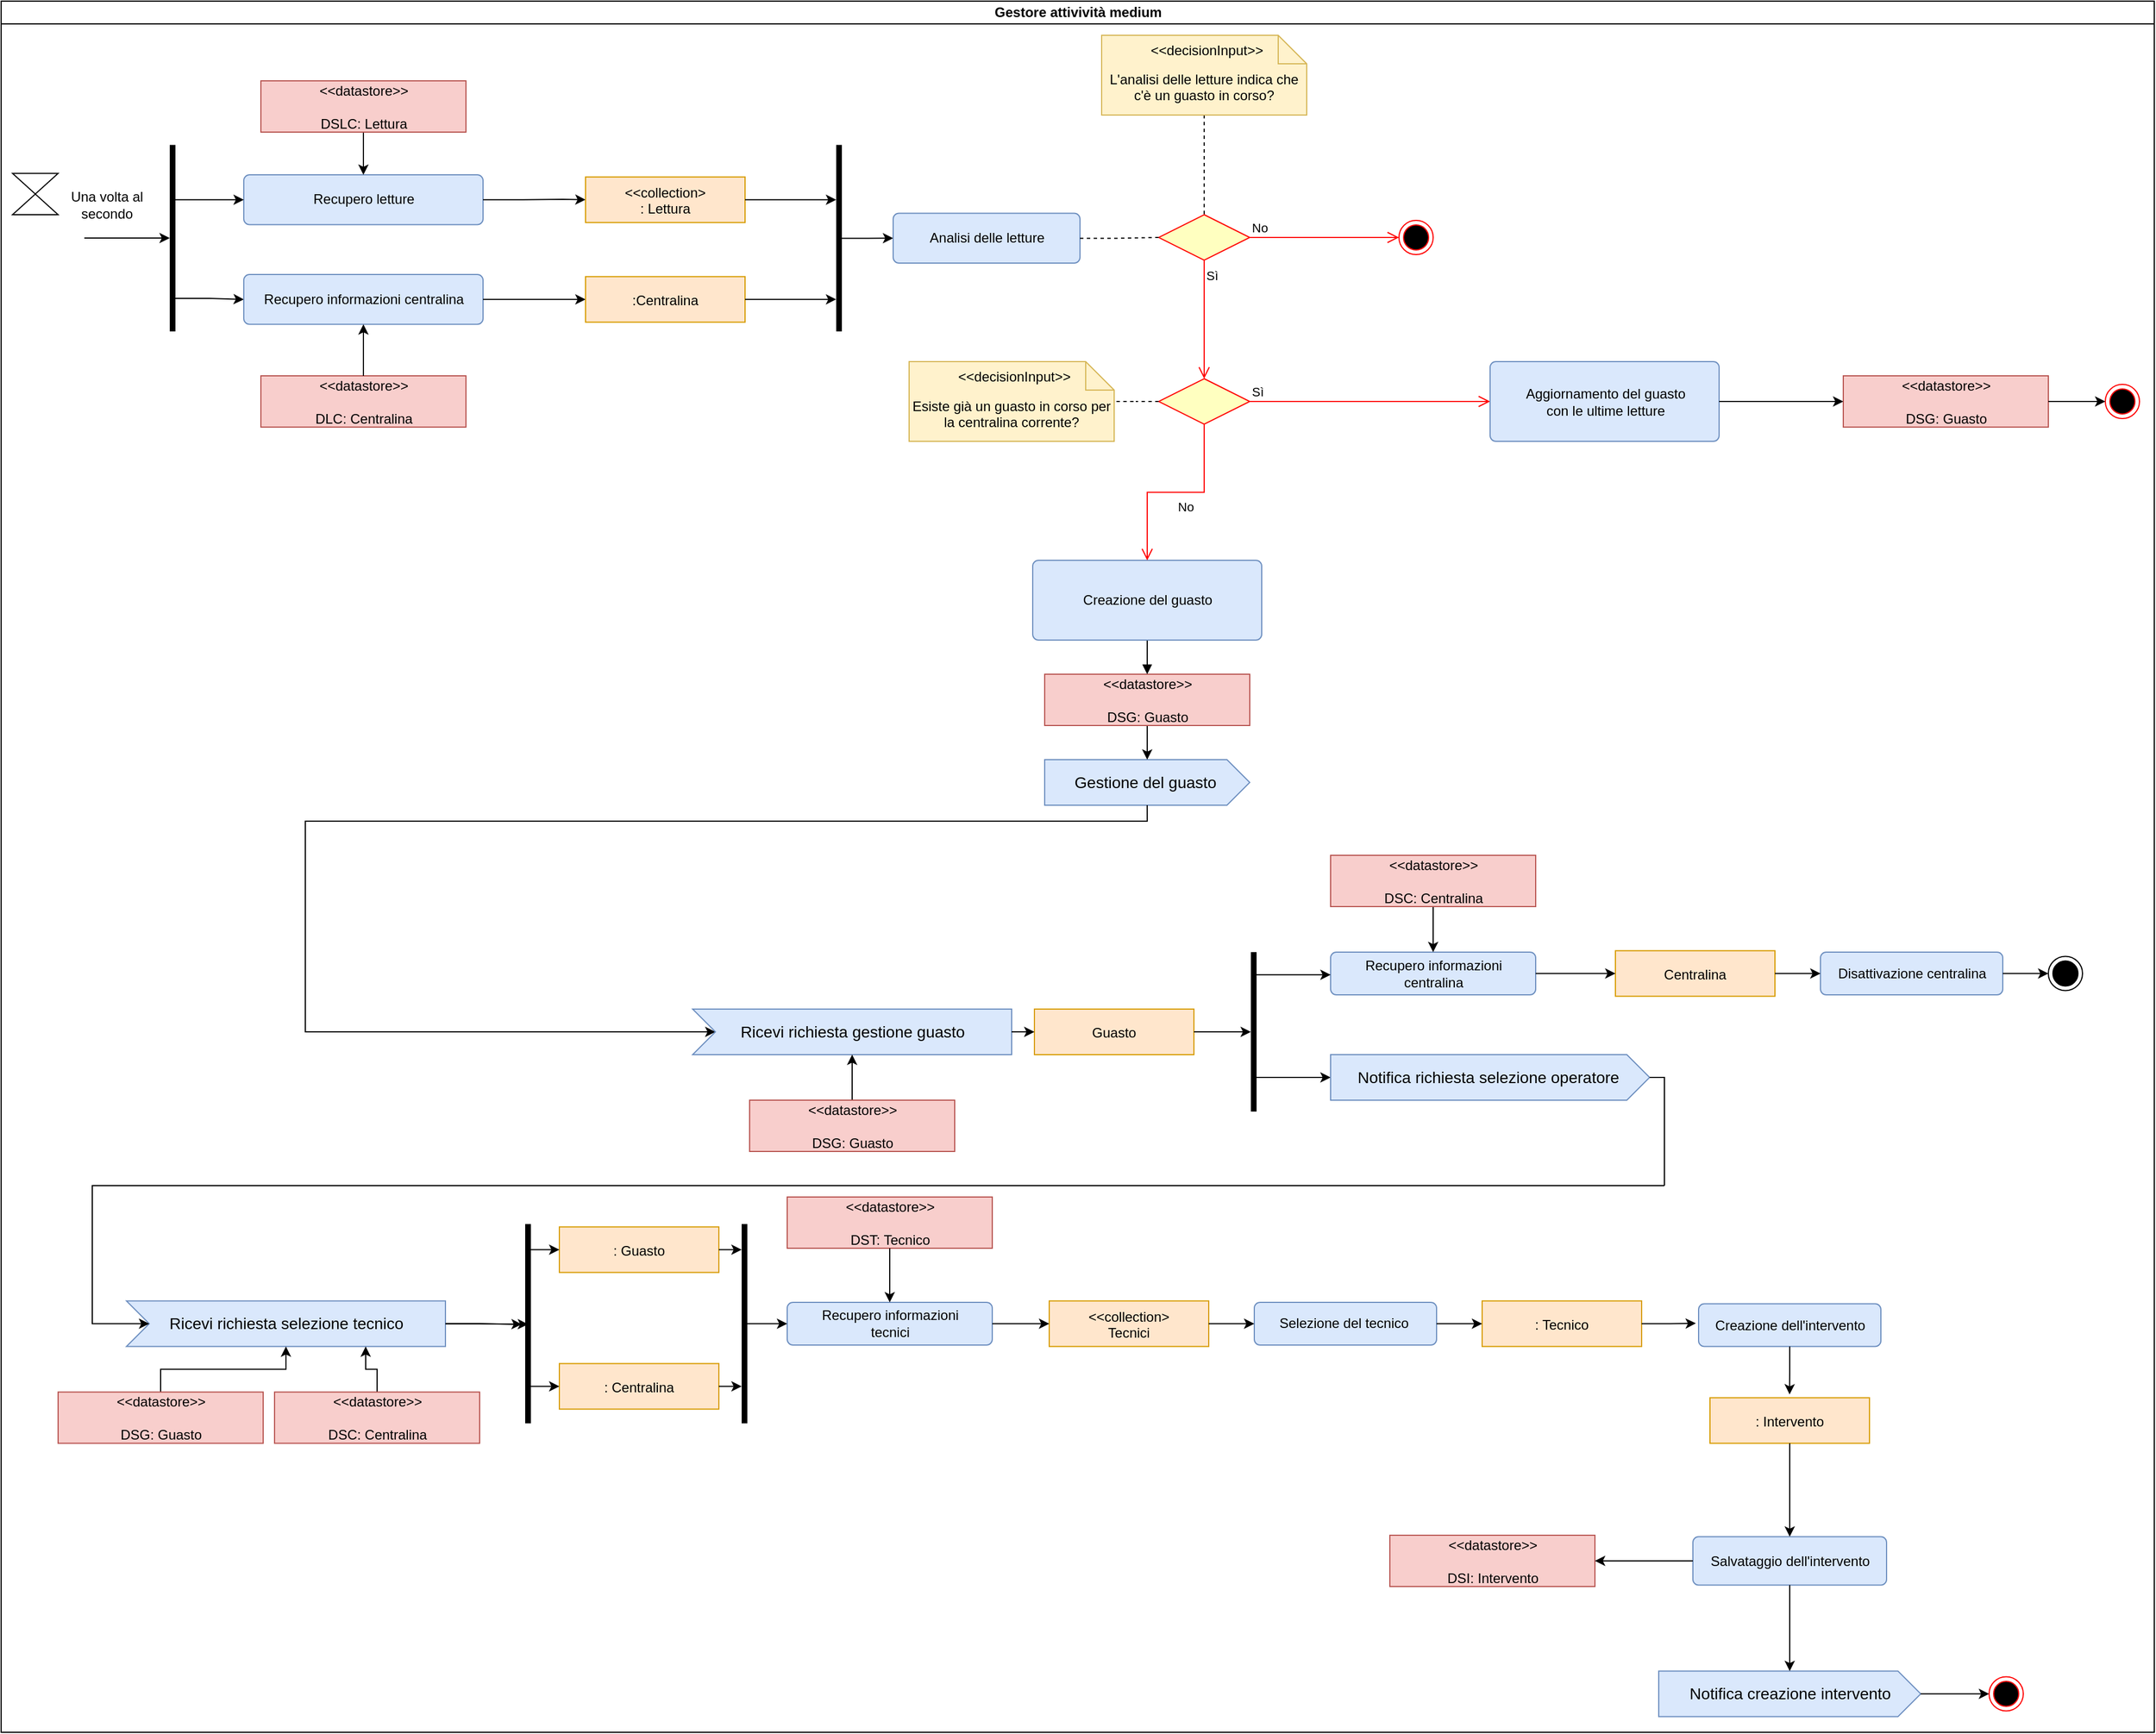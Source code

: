 <mxfile version="20.3.0" type="device"><diagram id="QkvsXDRydOinyfFQjujV" name="Pagina-1"><mxGraphModel dx="4063" dy="4125" grid="1" gridSize="10" guides="1" tooltips="1" connect="1" arrows="1" fold="1" page="1" pageScale="1" pageWidth="1169" pageHeight="827" math="0" shadow="0"><root><mxCell id="0"/><mxCell id="1" parent="0"/><mxCell id="ZqALtR5c28uRZeAOsASF-1" value="Gestore attivività medium" style="swimlane;html=1;startSize=20;horizontal=1;containerType=tree;glass=0;" vertex="1" parent="1"><mxGeometry x="30" y="-1380" width="1890" height="1520" as="geometry"/></mxCell><mxCell id="ZqALtR5c28uRZeAOsASF-125" value="" style="shape=collate;whiteSpace=wrap;html=1;" vertex="1" parent="ZqALtR5c28uRZeAOsASF-1"><mxGeometry x="10" y="151.25" width="40" height="36.25" as="geometry"/></mxCell><mxCell id="ZqALtR5c28uRZeAOsASF-127" value="Recupero letture" style="html=1;align=center;verticalAlign=middle;rounded=1;absoluteArcSize=1;arcSize=10;dashed=0;fillColor=#dae8fc;strokeColor=#6c8ebf;" vertex="1" parent="ZqALtR5c28uRZeAOsASF-1"><mxGeometry x="213" y="152.5" width="210" height="43.75" as="geometry"/></mxCell><mxCell id="ZqALtR5c28uRZeAOsASF-128" style="edgeStyle=orthogonalEdgeStyle;rounded=0;orthogonalLoop=1;jettySize=auto;html=1;entryX=0.5;entryY=0;entryDx=0;entryDy=0;" edge="1" parent="ZqALtR5c28uRZeAOsASF-1" source="ZqALtR5c28uRZeAOsASF-129" target="ZqALtR5c28uRZeAOsASF-127"><mxGeometry relative="1" as="geometry"><mxPoint x="298" y="1290.25" as="targetPoint"/><Array as="points"/></mxGeometry></mxCell><mxCell id="ZqALtR5c28uRZeAOsASF-129" value="&amp;lt;&amp;lt;datastore&amp;gt;&amp;gt;&lt;br&gt;&lt;br&gt;DSLC: Lettura" style="text;html=1;align=center;verticalAlign=middle;dashed=0;fillColor=#f8cecc;strokeColor=#b85450;" vertex="1" parent="ZqALtR5c28uRZeAOsASF-1"><mxGeometry x="228" y="70" width="180" height="45" as="geometry"/></mxCell><mxCell id="ZqALtR5c28uRZeAOsASF-130" value="&amp;lt;&amp;lt;datastore&amp;gt;&amp;gt;&lt;br&gt;&lt;br&gt;DLC: Centralina" style="text;html=1;align=center;verticalAlign=middle;dashed=0;fillColor=#f8cecc;strokeColor=#b85450;" vertex="1" parent="ZqALtR5c28uRZeAOsASF-1"><mxGeometry x="228" y="329" width="180" height="45" as="geometry"/></mxCell><mxCell id="ZqALtR5c28uRZeAOsASF-131" style="edgeStyle=orthogonalEdgeStyle;rounded=0;orthogonalLoop=1;jettySize=auto;html=1;" edge="1" parent="ZqALtR5c28uRZeAOsASF-1" target="ZqALtR5c28uRZeAOsASF-132"><mxGeometry relative="1" as="geometry"><mxPoint x="73" y="208" as="sourcePoint"/><Array as="points"><mxPoint x="73" y="208"/></Array></mxGeometry></mxCell><mxCell id="ZqALtR5c28uRZeAOsASF-132" value="" style="html=1;points=[];perimeter=orthogonalPerimeter;fillColor=#000000;strokeColor=none;" vertex="1" parent="ZqALtR5c28uRZeAOsASF-1"><mxGeometry x="148" y="126.25" width="5" height="163.75" as="geometry"/></mxCell><mxCell id="ZqALtR5c28uRZeAOsASF-133" style="edgeStyle=orthogonalEdgeStyle;rounded=0;orthogonalLoop=1;jettySize=auto;html=1;exitX=1;exitY=0.294;exitDx=0;exitDy=0;exitPerimeter=0;" edge="1" parent="ZqALtR5c28uRZeAOsASF-1" source="ZqALtR5c28uRZeAOsASF-132" target="ZqALtR5c28uRZeAOsASF-127"><mxGeometry relative="1" as="geometry"/></mxCell><mxCell id="ZqALtR5c28uRZeAOsASF-134" style="edgeStyle=orthogonalEdgeStyle;rounded=0;orthogonalLoop=1;jettySize=auto;html=1;exitX=1;exitY=0.823;exitDx=0;exitDy=0;exitPerimeter=0;" edge="1" parent="ZqALtR5c28uRZeAOsASF-1" source="ZqALtR5c28uRZeAOsASF-132" target="ZqALtR5c28uRZeAOsASF-135"><mxGeometry relative="1" as="geometry"/></mxCell><mxCell id="ZqALtR5c28uRZeAOsASF-135" value="Recupero informazioni centralina" style="html=1;align=center;verticalAlign=middle;rounded=1;absoluteArcSize=1;arcSize=10;dashed=0;fillColor=#dae8fc;strokeColor=#6c8ebf;" vertex="1" parent="ZqALtR5c28uRZeAOsASF-1"><mxGeometry x="213" y="240" width="210" height="43.75" as="geometry"/></mxCell><mxCell id="ZqALtR5c28uRZeAOsASF-136" style="edgeStyle=orthogonalEdgeStyle;rounded=0;orthogonalLoop=1;jettySize=auto;html=1;entryX=0.5;entryY=1;entryDx=0;entryDy=0;" edge="1" parent="ZqALtR5c28uRZeAOsASF-1" source="ZqALtR5c28uRZeAOsASF-130" target="ZqALtR5c28uRZeAOsASF-135"><mxGeometry relative="1" as="geometry"/></mxCell><mxCell id="ZqALtR5c28uRZeAOsASF-137" style="edgeStyle=orthogonalEdgeStyle;rounded=0;orthogonalLoop=1;jettySize=auto;html=1;entryX=0;entryY=0.5;entryDx=0;entryDy=0;exitX=1;exitY=0.5;exitDx=0;exitDy=0;" edge="1" parent="ZqALtR5c28uRZeAOsASF-1" source="ZqALtR5c28uRZeAOsASF-127" target="ZqALtR5c28uRZeAOsASF-138"><mxGeometry relative="1" as="geometry"><mxPoint x="413" y="1321.5" as="sourcePoint"/><Array as="points"><mxPoint x="458" y="174"/><mxPoint x="493" y="174"/><mxPoint x="493" y="172"/></Array></mxGeometry></mxCell><mxCell id="ZqALtR5c28uRZeAOsASF-138" value="&lt;&lt;collection&gt;&#10;: Lettura" style="text;align=center;verticalAlign=middle;dashed=0;fillColor=#ffe6cc;strokeColor=#d79b00;" vertex="1" parent="ZqALtR5c28uRZeAOsASF-1"><mxGeometry x="513" y="154.38" width="140" height="40" as="geometry"/></mxCell><mxCell id="ZqALtR5c28uRZeAOsASF-139" style="edgeStyle=orthogonalEdgeStyle;rounded=0;orthogonalLoop=1;jettySize=auto;html=1;entryX=0;entryY=0.5;entryDx=0;entryDy=0;exitX=1;exitY=0.5;exitDx=0;exitDy=0;" edge="1" parent="ZqALtR5c28uRZeAOsASF-1" source="ZqALtR5c28uRZeAOsASF-135" target="ZqALtR5c28uRZeAOsASF-140"><mxGeometry relative="1" as="geometry"><mxPoint x="423" y="1411" as="sourcePoint"/><Array as="points"><mxPoint x="458" y="262"/><mxPoint x="493" y="261"/></Array></mxGeometry></mxCell><mxCell id="ZqALtR5c28uRZeAOsASF-140" value=":Centralina" style="text;align=center;verticalAlign=middle;dashed=0;fillColor=#ffe6cc;strokeColor=#d79b00;" vertex="1" parent="ZqALtR5c28uRZeAOsASF-1"><mxGeometry x="513" y="241.87" width="140" height="40" as="geometry"/></mxCell><mxCell id="ZqALtR5c28uRZeAOsASF-141" style="edgeStyle=orthogonalEdgeStyle;rounded=0;orthogonalLoop=1;jettySize=auto;html=1;" edge="1" parent="ZqALtR5c28uRZeAOsASF-1" source="ZqALtR5c28uRZeAOsASF-142"><mxGeometry relative="1" as="geometry"><mxPoint x="783" y="208.125" as="targetPoint"/></mxGeometry></mxCell><mxCell id="ZqALtR5c28uRZeAOsASF-142" value="" style="html=1;points=[];perimeter=orthogonalPerimeter;fillColor=#000000;strokeColor=none;" vertex="1" parent="ZqALtR5c28uRZeAOsASF-1"><mxGeometry x="733" y="126.25" width="5" height="163.75" as="geometry"/></mxCell><mxCell id="ZqALtR5c28uRZeAOsASF-143" style="edgeStyle=orthogonalEdgeStyle;rounded=0;orthogonalLoop=1;jettySize=auto;html=1;entryX=0;entryY=0.294;entryDx=0;entryDy=0;entryPerimeter=0;" edge="1" parent="ZqALtR5c28uRZeAOsASF-1" source="ZqALtR5c28uRZeAOsASF-138" target="ZqALtR5c28uRZeAOsASF-142"><mxGeometry relative="1" as="geometry"/></mxCell><mxCell id="ZqALtR5c28uRZeAOsASF-144" style="edgeStyle=orthogonalEdgeStyle;rounded=0;orthogonalLoop=1;jettySize=auto;html=1;entryX=0;entryY=0.828;entryDx=0;entryDy=0;entryPerimeter=0;" edge="1" parent="ZqALtR5c28uRZeAOsASF-1" source="ZqALtR5c28uRZeAOsASF-140" target="ZqALtR5c28uRZeAOsASF-142"><mxGeometry relative="1" as="geometry"/></mxCell><mxCell id="ZqALtR5c28uRZeAOsASF-145" value="Analisi delle letture" style="html=1;align=center;verticalAlign=middle;rounded=1;absoluteArcSize=1;arcSize=10;dashed=0;fillColor=#dae8fc;strokeColor=#6c8ebf;" vertex="1" parent="ZqALtR5c28uRZeAOsASF-1"><mxGeometry x="783" y="186.25" width="164" height="43.75" as="geometry"/></mxCell><mxCell id="ZqALtR5c28uRZeAOsASF-146" value="" style="rhombus;whiteSpace=wrap;html=1;fillColor=#ffffc0;strokeColor=#ff0000;" vertex="1" parent="ZqALtR5c28uRZeAOsASF-1"><mxGeometry x="1016" y="187.5" width="80" height="40" as="geometry"/></mxCell><mxCell id="ZqALtR5c28uRZeAOsASF-147" style="edgeStyle=orthogonalEdgeStyle;rounded=0;orthogonalLoop=1;jettySize=auto;html=1;entryX=0;entryY=0.5;entryDx=0;entryDy=0;dashed=1;endArrow=none;endFill=0;" edge="1" parent="ZqALtR5c28uRZeAOsASF-1" source="ZqALtR5c28uRZeAOsASF-145" target="ZqALtR5c28uRZeAOsASF-146"><mxGeometry relative="1" as="geometry"/></mxCell><mxCell id="ZqALtR5c28uRZeAOsASF-148" value="No" style="edgeStyle=orthogonalEdgeStyle;html=1;align=left;verticalAlign=bottom;endArrow=open;endSize=8;strokeColor=#ff0000;rounded=0;" edge="1" parent="ZqALtR5c28uRZeAOsASF-1" source="ZqALtR5c28uRZeAOsASF-146" target="ZqALtR5c28uRZeAOsASF-153"><mxGeometry x="-1" relative="1" as="geometry"><mxPoint x="1197" y="1355.25" as="targetPoint"/><Array as="points"><mxPoint x="1187" y="207"/><mxPoint x="1187" y="207"/></Array></mxGeometry></mxCell><mxCell id="ZqALtR5c28uRZeAOsASF-149" value="Sì" style="edgeStyle=orthogonalEdgeStyle;html=1;align=left;verticalAlign=top;endArrow=open;endSize=8;strokeColor=#ff0000;rounded=0;entryX=0.5;entryY=0;entryDx=0;entryDy=0;" edge="1" parent="ZqALtR5c28uRZeAOsASF-1" source="ZqALtR5c28uRZeAOsASF-146" target="ZqALtR5c28uRZeAOsASF-154"><mxGeometry x="-1" relative="1" as="geometry"><mxPoint x="1036" y="1470" as="targetPoint"/></mxGeometry></mxCell><mxCell id="ZqALtR5c28uRZeAOsASF-150" style="edgeStyle=orthogonalEdgeStyle;rounded=0;orthogonalLoop=1;jettySize=auto;html=1;exitX=0.5;exitY=1;exitDx=0;exitDy=0;exitPerimeter=0;entryX=0.5;entryY=0;entryDx=0;entryDy=0;endArrow=none;endFill=0;dashed=1;" edge="1" parent="ZqALtR5c28uRZeAOsASF-1" source="ZqALtR5c28uRZeAOsASF-151" target="ZqALtR5c28uRZeAOsASF-146"><mxGeometry relative="1" as="geometry"/></mxCell><mxCell id="ZqALtR5c28uRZeAOsASF-151" value="L'analisi delle letture indica che c'è un guasto in corso?" style="shape=note2;boundedLbl=1;whiteSpace=wrap;html=1;size=25;verticalAlign=top;align=center;fillColor=#fff2cc;strokeColor=#d6b656;" vertex="1" parent="ZqALtR5c28uRZeAOsASF-1"><mxGeometry x="966" y="30" width="180" height="70" as="geometry"/></mxCell><mxCell id="ZqALtR5c28uRZeAOsASF-152" value="&lt;&lt;decisionInput&gt;&gt;" style="resizeWidth=1;part=1;strokeColor=none;fillColor=none;align=center;spacingLeft=5;" vertex="1" parent="ZqALtR5c28uRZeAOsASF-151"><mxGeometry width="180" height="25" relative="1" as="geometry"/></mxCell><mxCell id="ZqALtR5c28uRZeAOsASF-153" value="" style="ellipse;html=1;shape=endState;fillColor=#000000;strokeColor=#ff0000;" vertex="1" parent="ZqALtR5c28uRZeAOsASF-1"><mxGeometry x="1227" y="192.5" width="30" height="30" as="geometry"/></mxCell><mxCell id="ZqALtR5c28uRZeAOsASF-154" value="" style="rhombus;whiteSpace=wrap;html=1;fillColor=#ffffc0;strokeColor=#ff0000;" vertex="1" parent="ZqALtR5c28uRZeAOsASF-1"><mxGeometry x="1016" y="331.5" width="80" height="40" as="geometry"/></mxCell><mxCell id="ZqALtR5c28uRZeAOsASF-155" value="Sì" style="edgeStyle=orthogonalEdgeStyle;html=1;align=left;verticalAlign=bottom;endArrow=open;endSize=8;strokeColor=#ff0000;rounded=0;" edge="1" parent="ZqALtR5c28uRZeAOsASF-1" source="ZqALtR5c28uRZeAOsASF-154" target="ZqALtR5c28uRZeAOsASF-161"><mxGeometry x="-1" relative="1" as="geometry"><mxPoint x="1176" y="1640" as="targetPoint"/><Array as="points"/></mxGeometry></mxCell><mxCell id="ZqALtR5c28uRZeAOsASF-156" style="edgeStyle=orthogonalEdgeStyle;rounded=0;orthogonalLoop=1;jettySize=auto;html=1;startArrow=none;startFill=0;endArrow=none;endFill=0;dashed=1;exitX=0;exitY=0.5;exitDx=0;exitDy=0;" edge="1" parent="ZqALtR5c28uRZeAOsASF-1" source="ZqALtR5c28uRZeAOsASF-154" target="ZqALtR5c28uRZeAOsASF-157"><mxGeometry relative="1" as="geometry"/></mxCell><mxCell id="ZqALtR5c28uRZeAOsASF-157" value="Esiste già un guasto in corso per la centralina corrente?" style="shape=note2;boundedLbl=1;whiteSpace=wrap;html=1;size=25;verticalAlign=top;align=center;fillColor=#fff2cc;strokeColor=#d6b656;" vertex="1" parent="ZqALtR5c28uRZeAOsASF-1"><mxGeometry x="797" y="316.5" width="180" height="70" as="geometry"/></mxCell><mxCell id="ZqALtR5c28uRZeAOsASF-158" value="&lt;&lt;decisionInput&gt;&gt;" style="resizeWidth=1;part=1;strokeColor=none;fillColor=none;align=center;spacingLeft=5;" vertex="1" parent="ZqALtR5c28uRZeAOsASF-157"><mxGeometry width="180" height="25" relative="1" as="geometry"/></mxCell><mxCell id="ZqALtR5c28uRZeAOsASF-160" value="&amp;lt;&amp;lt;datastore&amp;gt;&amp;gt;&lt;br&gt;&lt;br&gt;DSG: Guasto" style="text;html=1;align=center;verticalAlign=middle;dashed=0;fillColor=#f8cecc;strokeColor=#b85450;" vertex="1" parent="ZqALtR5c28uRZeAOsASF-1"><mxGeometry x="1617" y="329" width="180" height="45" as="geometry"/></mxCell><mxCell id="ZqALtR5c28uRZeAOsASF-161" value="Aggiornamento&amp;nbsp;del guasto &lt;br&gt;con le ultime letture" style="html=1;align=center;verticalAlign=middle;rounded=1;absoluteArcSize=1;arcSize=10;dashed=0;fillColor=#dae8fc;strokeColor=#6c8ebf;" vertex="1" parent="ZqALtR5c28uRZeAOsASF-1"><mxGeometry x="1307" y="316.5" width="201" height="70" as="geometry"/></mxCell><mxCell id="ZqALtR5c28uRZeAOsASF-162" style="edgeStyle=orthogonalEdgeStyle;rounded=0;orthogonalLoop=1;jettySize=auto;html=1;exitX=0.5;exitY=1;exitDx=0;exitDy=0;dashed=1;startArrow=none;startFill=0;endArrow=none;endFill=0;" edge="1" parent="ZqALtR5c28uRZeAOsASF-1" source="ZqALtR5c28uRZeAOsASF-160" target="ZqALtR5c28uRZeAOsASF-160"><mxGeometry relative="1" as="geometry"/></mxCell><mxCell id="ZqALtR5c28uRZeAOsASF-163" value="" style="ellipse;html=1;shape=endState;fillColor=#000000;strokeColor=#ff0000;" vertex="1" parent="ZqALtR5c28uRZeAOsASF-1"><mxGeometry x="1847" y="336.5" width="30" height="30" as="geometry"/></mxCell><mxCell id="ZqALtR5c28uRZeAOsASF-164" value="Gestione del guasto&amp;nbsp;" style="html=1;shape=mxgraph.infographic.ribbonSimple;notch1=0;notch2=20;align=center;verticalAlign=middle;fontSize=14;fontStyle=0;fillColor=#dae8fc;strokeColor=#6c8ebf;" vertex="1" parent="ZqALtR5c28uRZeAOsASF-1"><mxGeometry x="916" y="666" width="180" height="40" as="geometry"/></mxCell><mxCell id="ZqALtR5c28uRZeAOsASF-165" style="edgeStyle=orthogonalEdgeStyle;rounded=0;orthogonalLoop=1;jettySize=auto;html=1;startArrow=classic;startFill=1;endArrow=none;endFill=0;entryX=0.5;entryY=1;entryDx=0;entryDy=0;" edge="1" parent="ZqALtR5c28uRZeAOsASF-1" source="ZqALtR5c28uRZeAOsASF-164" target="ZqALtR5c28uRZeAOsASF-166"><mxGeometry relative="1" as="geometry"/></mxCell><mxCell id="ZqALtR5c28uRZeAOsASF-166" value="&amp;lt;&amp;lt;datastore&amp;gt;&amp;gt;&lt;br&gt;&lt;br&gt;DSG: Guasto" style="text;html=1;align=center;verticalAlign=middle;dashed=0;fillColor=#f8cecc;strokeColor=#b85450;" vertex="1" parent="ZqALtR5c28uRZeAOsASF-1"><mxGeometry x="916" y="591" width="180" height="45" as="geometry"/></mxCell><mxCell id="ZqALtR5c28uRZeAOsASF-167" style="edgeStyle=orthogonalEdgeStyle;rounded=0;orthogonalLoop=1;jettySize=auto;html=1;startArrow=block;startFill=1;endArrow=none;endFill=0;exitX=0.5;exitY=0;exitDx=0;exitDy=0;" edge="1" parent="ZqALtR5c28uRZeAOsASF-1" source="ZqALtR5c28uRZeAOsASF-166" target="ZqALtR5c28uRZeAOsASF-168"><mxGeometry relative="1" as="geometry"/></mxCell><mxCell id="ZqALtR5c28uRZeAOsASF-168" value="Creazione del guasto" style="html=1;align=center;verticalAlign=middle;rounded=1;absoluteArcSize=1;arcSize=10;dashed=0;fillColor=#dae8fc;strokeColor=#6c8ebf;" vertex="1" parent="ZqALtR5c28uRZeAOsASF-1"><mxGeometry x="905.5" y="491" width="201" height="70" as="geometry"/></mxCell><mxCell id="ZqALtR5c28uRZeAOsASF-169" value="No" style="edgeStyle=orthogonalEdgeStyle;html=1;align=left;verticalAlign=top;endArrow=open;endSize=8;strokeColor=#ff0000;rounded=0;entryX=0.5;entryY=0;entryDx=0;entryDy=0;" edge="1" parent="ZqALtR5c28uRZeAOsASF-1" source="ZqALtR5c28uRZeAOsASF-154" target="ZqALtR5c28uRZeAOsASF-168"><mxGeometry relative="1" as="geometry"><mxPoint x="987" y="1670" as="targetPoint"/><mxPoint x="1036" y="1520.5" as="sourcePoint"/></mxGeometry></mxCell><mxCell id="ZqALtR5c28uRZeAOsASF-170" style="edgeStyle=orthogonalEdgeStyle;rounded=0;orthogonalLoop=1;jettySize=auto;html=1;startArrow=classic;startFill=1;endArrow=none;endFill=0;exitX=0;exitY=0;exitDx=20;exitDy=20;exitPerimeter=0;" edge="1" parent="ZqALtR5c28uRZeAOsASF-1" source="ZqALtR5c28uRZeAOsASF-171"><mxGeometry relative="1" as="geometry"><mxPoint x="1005.966" y="706" as="targetPoint"/><mxPoint x="307" y="1949" as="sourcePoint"/><Array as="points"><mxPoint x="267" y="905"/><mxPoint x="267" y="720"/><mxPoint x="1006" y="720"/></Array></mxGeometry></mxCell><mxCell id="ZqALtR5c28uRZeAOsASF-171" value="Ricevi richiesta gestione guasto" style="html=1;shape=mxgraph.infographic.ribbonSimple;notch1=20;notch2=0;align=center;verticalAlign=middle;fontSize=14;fontStyle=0;flipH=1;fillColor=#dae8fc;strokeColor=#6c8ebf;direction=west;" vertex="1" parent="ZqALtR5c28uRZeAOsASF-1"><mxGeometry x="607" y="885" width="280" height="40" as="geometry"/></mxCell><mxCell id="ZqALtR5c28uRZeAOsASF-172" value="Guasto" style="text;align=center;verticalAlign=middle;dashed=0;fillColor=#ffe6cc;strokeColor=#d79b00;" vertex="1" parent="ZqALtR5c28uRZeAOsASF-1"><mxGeometry x="907" y="885" width="140" height="40" as="geometry"/></mxCell><mxCell id="ZqALtR5c28uRZeAOsASF-173" style="edgeStyle=orthogonalEdgeStyle;rounded=0;orthogonalLoop=1;jettySize=auto;html=1;exitX=1;exitY=0.5;exitDx=0;exitDy=0;exitPerimeter=0;entryX=0;entryY=0.5;entryDx=0;entryDy=0;" edge="1" parent="ZqALtR5c28uRZeAOsASF-1" source="ZqALtR5c28uRZeAOsASF-171" target="ZqALtR5c28uRZeAOsASF-172"><mxGeometry relative="1" as="geometry"/></mxCell><mxCell id="ZqALtR5c28uRZeAOsASF-174" value="Recupero informazioni &lt;br&gt;centralina" style="html=1;align=center;verticalAlign=middle;rounded=1;absoluteArcSize=1;arcSize=10;dashed=0;fillColor=#dae8fc;strokeColor=#6c8ebf;" vertex="1" parent="ZqALtR5c28uRZeAOsASF-1"><mxGeometry x="1167" y="835" width="180" height="37.5" as="geometry"/></mxCell><mxCell id="ZqALtR5c28uRZeAOsASF-175" style="edgeStyle=orthogonalEdgeStyle;rounded=0;orthogonalLoop=1;jettySize=auto;html=1;exitX=0.5;exitY=1;exitDx=0;exitDy=0;entryX=0.5;entryY=0;entryDx=0;entryDy=0;" edge="1" parent="ZqALtR5c28uRZeAOsASF-1" source="ZqALtR5c28uRZeAOsASF-176" target="ZqALtR5c28uRZeAOsASF-174"><mxGeometry relative="1" as="geometry"/></mxCell><mxCell id="ZqALtR5c28uRZeAOsASF-176" value="&amp;lt;&amp;lt;datastore&amp;gt;&amp;gt;&lt;br&gt;&lt;br&gt;DSC: Centralina" style="text;html=1;align=center;verticalAlign=middle;dashed=0;fillColor=#f8cecc;strokeColor=#b85450;" vertex="1" parent="ZqALtR5c28uRZeAOsASF-1"><mxGeometry x="1167" y="750" width="180" height="45" as="geometry"/></mxCell><mxCell id="ZqALtR5c28uRZeAOsASF-177" style="edgeStyle=orthogonalEdgeStyle;rounded=0;orthogonalLoop=1;jettySize=auto;html=1;exitX=0.5;exitY=0;exitDx=0;exitDy=0;entryX=0;entryY=0;entryDx=140;entryDy=0;entryPerimeter=0;" edge="1" parent="ZqALtR5c28uRZeAOsASF-1" source="ZqALtR5c28uRZeAOsASF-178" target="ZqALtR5c28uRZeAOsASF-171"><mxGeometry relative="1" as="geometry"/></mxCell><mxCell id="ZqALtR5c28uRZeAOsASF-178" value="&amp;lt;&amp;lt;datastore&amp;gt;&amp;gt;&lt;br&gt;&lt;br&gt;DSG: Guasto" style="text;html=1;align=center;verticalAlign=middle;dashed=0;fillColor=#f8cecc;strokeColor=#b85450;" vertex="1" parent="ZqALtR5c28uRZeAOsASF-1"><mxGeometry x="657" y="965" width="180" height="45" as="geometry"/></mxCell><mxCell id="ZqALtR5c28uRZeAOsASF-179" value="" style="html=1;points=[];perimeter=orthogonalPerimeter;fillColor=#000000;strokeColor=none;" vertex="1" parent="ZqALtR5c28uRZeAOsASF-1"><mxGeometry x="1097" y="835" width="5" height="140" as="geometry"/></mxCell><mxCell id="ZqALtR5c28uRZeAOsASF-180" style="edgeStyle=orthogonalEdgeStyle;rounded=0;orthogonalLoop=1;jettySize=auto;html=1;" edge="1" parent="ZqALtR5c28uRZeAOsASF-1" source="ZqALtR5c28uRZeAOsASF-172" target="ZqALtR5c28uRZeAOsASF-179"><mxGeometry relative="1" as="geometry"><mxPoint x="1077" y="2054" as="targetPoint"/></mxGeometry></mxCell><mxCell id="ZqALtR5c28uRZeAOsASF-181" style="edgeStyle=orthogonalEdgeStyle;rounded=0;orthogonalLoop=1;jettySize=auto;html=1;exitX=0.88;exitY=0.142;exitDx=0;exitDy=0;exitPerimeter=0;" edge="1" parent="ZqALtR5c28uRZeAOsASF-1" source="ZqALtR5c28uRZeAOsASF-179" target="ZqALtR5c28uRZeAOsASF-174"><mxGeometry relative="1" as="geometry"><Array as="points"><mxPoint x="1127" y="855"/><mxPoint x="1127" y="855"/></Array></mxGeometry></mxCell><mxCell id="ZqALtR5c28uRZeAOsASF-182" value="Centralina" style="text;align=center;verticalAlign=middle;dashed=0;fillColor=#ffe6cc;strokeColor=#d79b00;" vertex="1" parent="ZqALtR5c28uRZeAOsASF-1"><mxGeometry x="1417" y="833.75" width="140" height="40" as="geometry"/></mxCell><mxCell id="ZqALtR5c28uRZeAOsASF-183" style="edgeStyle=orthogonalEdgeStyle;rounded=0;orthogonalLoop=1;jettySize=auto;html=1;" edge="1" parent="ZqALtR5c28uRZeAOsASF-1" source="ZqALtR5c28uRZeAOsASF-174" target="ZqALtR5c28uRZeAOsASF-182"><mxGeometry relative="1" as="geometry"><mxPoint x="1297" y="2002.75" as="targetPoint"/></mxGeometry></mxCell><mxCell id="ZqALtR5c28uRZeAOsASF-184" value="Disattivazione centralina" style="html=1;align=center;verticalAlign=middle;rounded=1;absoluteArcSize=1;arcSize=10;dashed=0;fillColor=#dae8fc;strokeColor=#6c8ebf;" vertex="1" parent="ZqALtR5c28uRZeAOsASF-1"><mxGeometry x="1597" y="835" width="160" height="37.5" as="geometry"/></mxCell><mxCell id="ZqALtR5c28uRZeAOsASF-185" style="edgeStyle=orthogonalEdgeStyle;rounded=0;orthogonalLoop=1;jettySize=auto;html=1;exitX=1;exitY=0.5;exitDx=0;exitDy=0;entryX=0;entryY=0.5;entryDx=0;entryDy=0;" edge="1" parent="ZqALtR5c28uRZeAOsASF-1" source="ZqALtR5c28uRZeAOsASF-182" target="ZqALtR5c28uRZeAOsASF-184"><mxGeometry relative="1" as="geometry"><mxPoint x="1497" y="2003" as="targetPoint"/></mxGeometry></mxCell><mxCell id="ZqALtR5c28uRZeAOsASF-186" value="" style="ellipse;html=1;shape=endState;fillColor=strokeColor;" vertex="1" parent="ZqALtR5c28uRZeAOsASF-1"><mxGeometry x="1797" y="838.75" width="30" height="30" as="geometry"/></mxCell><mxCell id="ZqALtR5c28uRZeAOsASF-187" style="edgeStyle=orthogonalEdgeStyle;rounded=0;orthogonalLoop=1;jettySize=auto;html=1;exitX=1;exitY=0.5;exitDx=0;exitDy=0;entryX=0;entryY=0.5;entryDx=0;entryDy=0;" edge="1" parent="ZqALtR5c28uRZeAOsASF-1" source="ZqALtR5c28uRZeAOsASF-184" target="ZqALtR5c28uRZeAOsASF-186"><mxGeometry relative="1" as="geometry"><mxPoint x="1687" y="2003" as="targetPoint"/></mxGeometry></mxCell><mxCell id="ZqALtR5c28uRZeAOsASF-188" style="edgeStyle=orthogonalEdgeStyle;rounded=0;orthogonalLoop=1;jettySize=auto;html=1;exitX=0;exitY=0.786;exitDx=0;exitDy=0;exitPerimeter=0;" edge="1" parent="ZqALtR5c28uRZeAOsASF-1" source="ZqALtR5c28uRZeAOsASF-179" target="ZqALtR5c28uRZeAOsASF-189"><mxGeometry relative="1" as="geometry"><Array as="points"><mxPoint x="1127" y="945"/><mxPoint x="1127" y="945"/></Array></mxGeometry></mxCell><mxCell id="ZqALtR5c28uRZeAOsASF-189" value="Notifica richiesta selezione operatore&amp;nbsp;" style="html=1;shape=mxgraph.infographic.ribbonSimple;notch1=0;notch2=20;align=center;verticalAlign=middle;fontSize=14;fontStyle=0;fillColor=#dae8fc;strokeColor=#6c8ebf;" vertex="1" parent="ZqALtR5c28uRZeAOsASF-1"><mxGeometry x="1167" y="925" width="280" height="40" as="geometry"/></mxCell><mxCell id="ZqALtR5c28uRZeAOsASF-159" style="edgeStyle=orthogonalEdgeStyle;rounded=0;orthogonalLoop=1;jettySize=auto;html=1;" edge="1" parent="ZqALtR5c28uRZeAOsASF-1" source="ZqALtR5c28uRZeAOsASF-160" target="ZqALtR5c28uRZeAOsASF-163"><mxGeometry relative="1" as="geometry"/></mxCell><mxCell id="ZqALtR5c28uRZeAOsASF-192" style="edgeStyle=orthogonalEdgeStyle;rounded=0;orthogonalLoop=1;jettySize=auto;html=1;entryX=0;entryY=0.5;entryDx=0;entryDy=0;" edge="1" parent="ZqALtR5c28uRZeAOsASF-1" source="ZqALtR5c28uRZeAOsASF-161" target="ZqALtR5c28uRZeAOsASF-160"><mxGeometry relative="1" as="geometry"><mxPoint x="1517" y="1500.5" as="targetPoint"/></mxGeometry></mxCell><mxCell id="ZqALtR5c28uRZeAOsASF-126" value="Una volta al secondo" style="text;html=1;strokeColor=none;fillColor=none;align=center;verticalAlign=middle;whiteSpace=wrap;rounded=0;" vertex="1" parent="ZqALtR5c28uRZeAOsASF-1"><mxGeometry x="50" y="164.38" width="86" height="30" as="geometry"/></mxCell><mxCell id="ZqALtR5c28uRZeAOsASF-194" value="Ricevi richiesta selezione tecnico" style="html=1;shape=mxgraph.infographic.ribbonSimple;notch1=20;notch2=0;align=center;verticalAlign=middle;fontSize=14;fontStyle=0;flipH=0;fillColor=#dae8fc;strokeColor=#6c8ebf;" vertex="1" parent="ZqALtR5c28uRZeAOsASF-1"><mxGeometry x="110" y="1141.25" width="280" height="40" as="geometry"/></mxCell><mxCell id="ZqALtR5c28uRZeAOsASF-195" style="edgeStyle=orthogonalEdgeStyle;rounded=0;orthogonalLoop=1;jettySize=auto;html=1;entryX=0;entryY=0;entryDx=20;entryDy=20;entryPerimeter=0;" edge="1" parent="ZqALtR5c28uRZeAOsASF-1" target="ZqALtR5c28uRZeAOsASF-194"><mxGeometry relative="1" as="geometry"><mxPoint x="120" y="1110" as="targetPoint"/><mxPoint x="1460" y="1040" as="sourcePoint"/><Array as="points"><mxPoint x="80" y="1040"/><mxPoint x="80" y="1161"/></Array></mxGeometry></mxCell><mxCell id="ZqALtR5c28uRZeAOsASF-196" value=": Guasto" style="text;align=center;verticalAlign=middle;dashed=0;fillColor=#ffe6cc;strokeColor=#d79b00;" vertex="1" parent="ZqALtR5c28uRZeAOsASF-1"><mxGeometry x="490" y="1076.25" width="140" height="40" as="geometry"/></mxCell><mxCell id="ZqALtR5c28uRZeAOsASF-197" value="&amp;lt;&amp;lt;datastore&amp;gt;&amp;gt;&lt;br&gt;&lt;br&gt;DST: Tecnico" style="text;html=1;align=center;verticalAlign=middle;dashed=0;fillColor=#f8cecc;strokeColor=#b85450;" vertex="1" parent="ZqALtR5c28uRZeAOsASF-1"><mxGeometry x="690" y="1050" width="180" height="45" as="geometry"/></mxCell><mxCell id="ZqALtR5c28uRZeAOsASF-198" style="edgeStyle=orthogonalEdgeStyle;rounded=0;orthogonalLoop=1;jettySize=auto;html=1;entryX=0;entryY=0;entryDx=140;entryDy=40;entryPerimeter=0;" edge="1" parent="ZqALtR5c28uRZeAOsASF-1" source="ZqALtR5c28uRZeAOsASF-199" target="ZqALtR5c28uRZeAOsASF-194"><mxGeometry relative="1" as="geometry"/></mxCell><mxCell id="ZqALtR5c28uRZeAOsASF-199" value="&amp;lt;&amp;lt;datastore&amp;gt;&amp;gt;&lt;br&gt;&lt;br&gt;DSG: Guasto" style="text;html=1;align=center;verticalAlign=middle;dashed=0;fillColor=#f8cecc;strokeColor=#b85450;" vertex="1" parent="ZqALtR5c28uRZeAOsASF-1"><mxGeometry x="50" y="1221.25" width="180" height="45" as="geometry"/></mxCell><mxCell id="ZqALtR5c28uRZeAOsASF-200" value="Selezione del tecnico&amp;nbsp;" style="html=1;align=center;verticalAlign=middle;rounded=1;absoluteArcSize=1;arcSize=10;dashed=0;fillColor=#dae8fc;strokeColor=#6c8ebf;" vertex="1" parent="ZqALtR5c28uRZeAOsASF-1"><mxGeometry x="1100" y="1142.5" width="160" height="37.5" as="geometry"/></mxCell><mxCell id="ZqALtR5c28uRZeAOsASF-201" value="Recupero informazioni &lt;br&gt;tecnici" style="html=1;align=center;verticalAlign=middle;rounded=1;absoluteArcSize=1;arcSize=10;dashed=0;fillColor=#dae8fc;strokeColor=#6c8ebf;" vertex="1" parent="ZqALtR5c28uRZeAOsASF-1"><mxGeometry x="690" y="1142.5" width="180" height="37.5" as="geometry"/></mxCell><mxCell id="ZqALtR5c28uRZeAOsASF-202" style="edgeStyle=orthogonalEdgeStyle;rounded=0;orthogonalLoop=1;jettySize=auto;html=1;exitX=0.5;exitY=1;exitDx=0;exitDy=0;entryX=0.5;entryY=0;entryDx=0;entryDy=0;" edge="1" parent="ZqALtR5c28uRZeAOsASF-1" source="ZqALtR5c28uRZeAOsASF-197" target="ZqALtR5c28uRZeAOsASF-201"><mxGeometry relative="1" as="geometry"><mxPoint x="810" y="2260.25" as="targetPoint"/></mxGeometry></mxCell><mxCell id="ZqALtR5c28uRZeAOsASF-203" value="&lt;&lt;collection&gt;&#10;Tecnici" style="text;align=center;verticalAlign=middle;dashed=0;fillColor=#ffe6cc;strokeColor=#d79b00;" vertex="1" parent="ZqALtR5c28uRZeAOsASF-1"><mxGeometry x="920" y="1141.25" width="140" height="40" as="geometry"/></mxCell><mxCell id="ZqALtR5c28uRZeAOsASF-204" style="edgeStyle=orthogonalEdgeStyle;rounded=0;orthogonalLoop=1;jettySize=auto;html=1;exitX=1;exitY=0.5;exitDx=0;exitDy=0;entryX=0;entryY=0.5;entryDx=0;entryDy=0;" edge="1" parent="ZqALtR5c28uRZeAOsASF-1" source="ZqALtR5c28uRZeAOsASF-203" target="ZqALtR5c28uRZeAOsASF-200"><mxGeometry relative="1" as="geometry"><mxPoint x="1070" y="2279.25" as="targetPoint"/><mxPoint x="1110" y="2279" as="sourcePoint"/></mxGeometry></mxCell><mxCell id="ZqALtR5c28uRZeAOsASF-205" style="edgeStyle=orthogonalEdgeStyle;rounded=0;orthogonalLoop=1;jettySize=auto;html=1;entryX=0;entryY=0.5;entryDx=0;entryDy=0;" edge="1" parent="ZqALtR5c28uRZeAOsASF-1" source="ZqALtR5c28uRZeAOsASF-201" target="ZqALtR5c28uRZeAOsASF-203"><mxGeometry relative="1" as="geometry"/></mxCell><mxCell id="ZqALtR5c28uRZeAOsASF-206" value=": Tecnico" style="text;align=center;verticalAlign=middle;dashed=0;fillColor=#ffe6cc;strokeColor=#d79b00;" vertex="1" parent="ZqALtR5c28uRZeAOsASF-1"><mxGeometry x="1300" y="1141.25" width="140" height="40" as="geometry"/></mxCell><mxCell id="ZqALtR5c28uRZeAOsASF-207" style="edgeStyle=orthogonalEdgeStyle;rounded=0;orthogonalLoop=1;jettySize=auto;html=1;exitX=1;exitY=0.5;exitDx=0;exitDy=0;entryX=0;entryY=0.5;entryDx=0;entryDy=0;" edge="1" parent="ZqALtR5c28uRZeAOsASF-1" source="ZqALtR5c28uRZeAOsASF-200" target="ZqALtR5c28uRZeAOsASF-206"><mxGeometry relative="1" as="geometry"><mxPoint x="1350" y="2279" as="targetPoint"/></mxGeometry></mxCell><mxCell id="ZqALtR5c28uRZeAOsASF-208" value="Creazione dell'intervento" style="html=1;align=center;verticalAlign=middle;rounded=1;absoluteArcSize=1;arcSize=10;dashed=0;fillColor=#dae8fc;strokeColor=#6c8ebf;" vertex="1" parent="ZqALtR5c28uRZeAOsASF-1"><mxGeometry x="1490" y="1143.75" width="160" height="37.5" as="geometry"/></mxCell><mxCell id="ZqALtR5c28uRZeAOsASF-209" style="edgeStyle=orthogonalEdgeStyle;rounded=0;orthogonalLoop=1;jettySize=auto;html=1;entryX=-0.015;entryY=0.458;entryDx=0;entryDy=0;entryPerimeter=0;" edge="1" parent="ZqALtR5c28uRZeAOsASF-1" source="ZqALtR5c28uRZeAOsASF-206" target="ZqALtR5c28uRZeAOsASF-208"><mxGeometry relative="1" as="geometry"/></mxCell><mxCell id="ZqALtR5c28uRZeAOsASF-210" style="edgeStyle=orthogonalEdgeStyle;rounded=0;orthogonalLoop=1;jettySize=auto;html=1;exitX=0.5;exitY=1;exitDx=0;exitDy=0;entryX=0.499;entryY=-0.073;entryDx=0;entryDy=0;entryPerimeter=0;" edge="1" parent="ZqALtR5c28uRZeAOsASF-1" source="ZqALtR5c28uRZeAOsASF-208" target="ZqALtR5c28uRZeAOsASF-211"><mxGeometry relative="1" as="geometry"><mxPoint x="1540" y="2445.25" as="targetPoint"/><mxPoint x="1470" y="2535.25" as="sourcePoint"/></mxGeometry></mxCell><mxCell id="ZqALtR5c28uRZeAOsASF-211" value=": Intervento" style="text;align=center;verticalAlign=middle;dashed=0;fillColor=#ffe6cc;strokeColor=#d79b00;" vertex="1" parent="ZqALtR5c28uRZeAOsASF-1"><mxGeometry x="1500" y="1226.25" width="140" height="40" as="geometry"/></mxCell><mxCell id="ZqALtR5c28uRZeAOsASF-212" value="Salvataggio dell'intervento" style="html=1;align=center;verticalAlign=middle;rounded=1;absoluteArcSize=1;arcSize=10;dashed=0;fillColor=#dae8fc;strokeColor=#6c8ebf;" vertex="1" parent="ZqALtR5c28uRZeAOsASF-1"><mxGeometry x="1485" y="1348.25" width="170" height="42.5" as="geometry"/></mxCell><mxCell id="ZqALtR5c28uRZeAOsASF-213" style="edgeStyle=orthogonalEdgeStyle;rounded=0;orthogonalLoop=1;jettySize=auto;html=1;exitX=0.5;exitY=1;exitDx=0;exitDy=0;entryX=0.5;entryY=0;entryDx=0;entryDy=0;" edge="1" parent="ZqALtR5c28uRZeAOsASF-1" source="ZqALtR5c28uRZeAOsASF-211" target="ZqALtR5c28uRZeAOsASF-212"><mxGeometry relative="1" as="geometry"/></mxCell><mxCell id="ZqALtR5c28uRZeAOsASF-214" value="&amp;lt;&amp;lt;datastore&amp;gt;&amp;gt;&lt;br&gt;&lt;br&gt;DSI: Intervento" style="text;html=1;align=center;verticalAlign=middle;dashed=0;fillColor=#f8cecc;strokeColor=#b85450;" vertex="1" parent="ZqALtR5c28uRZeAOsASF-1"><mxGeometry x="1219" y="1347" width="180" height="45" as="geometry"/></mxCell><mxCell id="ZqALtR5c28uRZeAOsASF-215" style="edgeStyle=orthogonalEdgeStyle;rounded=0;orthogonalLoop=1;jettySize=auto;html=1;exitX=0;exitY=0.5;exitDx=0;exitDy=0;entryX=1;entryY=0.5;entryDx=0;entryDy=0;" edge="1" parent="ZqALtR5c28uRZeAOsASF-1" source="ZqALtR5c28uRZeAOsASF-212" target="ZqALtR5c28uRZeAOsASF-214"><mxGeometry relative="1" as="geometry"/></mxCell><mxCell id="ZqALtR5c28uRZeAOsASF-216" value="Notifica creazione intervento" style="html=1;shape=mxgraph.infographic.ribbonSimple;notch1=0;notch2=20;align=center;verticalAlign=middle;fontSize=14;fontStyle=0;fillColor=#dae8fc;strokeColor=#6c8ebf;" vertex="1" parent="ZqALtR5c28uRZeAOsASF-1"><mxGeometry x="1455" y="1466.25" width="230" height="40" as="geometry"/></mxCell><mxCell id="ZqALtR5c28uRZeAOsASF-217" style="edgeStyle=orthogonalEdgeStyle;rounded=0;orthogonalLoop=1;jettySize=auto;html=1;exitX=0.5;exitY=1;exitDx=0;exitDy=0;" edge="1" parent="ZqALtR5c28uRZeAOsASF-1" source="ZqALtR5c28uRZeAOsASF-212" target="ZqALtR5c28uRZeAOsASF-216"><mxGeometry relative="1" as="geometry"><mxPoint x="1540.4" y="2625.25" as="targetPoint"/></mxGeometry></mxCell><mxCell id="ZqALtR5c28uRZeAOsASF-218" style="edgeStyle=orthogonalEdgeStyle;rounded=0;orthogonalLoop=1;jettySize=auto;html=1;exitX=0.5;exitY=0;exitDx=0;exitDy=0;entryX=0;entryY=0;entryDx=210;entryDy=40;entryPerimeter=0;" edge="1" parent="ZqALtR5c28uRZeAOsASF-1" source="ZqALtR5c28uRZeAOsASF-219" target="ZqALtR5c28uRZeAOsASF-194"><mxGeometry relative="1" as="geometry"><Array as="points"><mxPoint x="330" y="1201.25"/><mxPoint x="320" y="1201.25"/></Array></mxGeometry></mxCell><mxCell id="ZqALtR5c28uRZeAOsASF-219" value="&amp;lt;&amp;lt;datastore&amp;gt;&amp;gt;&lt;br&gt;&lt;br&gt;DSC: Centralina" style="text;html=1;align=center;verticalAlign=middle;dashed=0;fillColor=#f8cecc;strokeColor=#b85450;" vertex="1" parent="ZqALtR5c28uRZeAOsASF-1"><mxGeometry x="240" y="1221.25" width="180" height="45" as="geometry"/></mxCell><mxCell id="ZqALtR5c28uRZeAOsASF-220" style="edgeStyle=orthogonalEdgeStyle;rounded=0;orthogonalLoop=1;jettySize=auto;html=1;entryX=0;entryY=0.5;entryDx=0;entryDy=0;" edge="1" parent="ZqALtR5c28uRZeAOsASF-1" source="ZqALtR5c28uRZeAOsASF-221" target="ZqALtR5c28uRZeAOsASF-196"><mxGeometry relative="1" as="geometry"><Array as="points"><mxPoint x="470" y="1096.25"/><mxPoint x="470" y="1096.25"/></Array></mxGeometry></mxCell><mxCell id="ZqALtR5c28uRZeAOsASF-221" value="" style="html=1;points=[];perimeter=orthogonalPerimeter;fillColor=#000000;strokeColor=none;" vertex="1" parent="ZqALtR5c28uRZeAOsASF-1"><mxGeometry x="460" y="1073.75" width="5" height="175" as="geometry"/></mxCell><mxCell id="ZqALtR5c28uRZeAOsASF-222" style="edgeStyle=orthogonalEdgeStyle;rounded=0;orthogonalLoop=1;jettySize=auto;html=1;exitX=1;exitY=0.5;exitDx=0;exitDy=0;exitPerimeter=0;entryX=-0.61;entryY=0.503;entryDx=0;entryDy=0;entryPerimeter=0;" edge="1" parent="ZqALtR5c28uRZeAOsASF-1" source="ZqALtR5c28uRZeAOsASF-194" target="ZqALtR5c28uRZeAOsASF-221"><mxGeometry relative="1" as="geometry"><mxPoint x="390" y="2309" as="targetPoint"/><Array as="points"><mxPoint x="420" y="1161"/></Array></mxGeometry></mxCell><mxCell id="ZqALtR5c28uRZeAOsASF-223" value=": Centralina" style="text;align=center;verticalAlign=middle;dashed=0;fillColor=#ffe6cc;strokeColor=#d79b00;" vertex="1" parent="ZqALtR5c28uRZeAOsASF-1"><mxGeometry x="490" y="1196.25" width="140" height="40" as="geometry"/></mxCell><mxCell id="ZqALtR5c28uRZeAOsASF-224" style="edgeStyle=orthogonalEdgeStyle;rounded=0;orthogonalLoop=1;jettySize=auto;html=1;entryX=0;entryY=0.5;entryDx=0;entryDy=0;" edge="1" parent="ZqALtR5c28uRZeAOsASF-1" source="ZqALtR5c28uRZeAOsASF-221" target="ZqALtR5c28uRZeAOsASF-223"><mxGeometry relative="1" as="geometry"><Array as="points"><mxPoint x="470" y="1216.25"/><mxPoint x="470" y="1216.25"/></Array></mxGeometry></mxCell><mxCell id="ZqALtR5c28uRZeAOsASF-225" style="edgeStyle=orthogonalEdgeStyle;rounded=0;orthogonalLoop=1;jettySize=auto;html=1;exitX=1;exitY=0.5;exitDx=0;exitDy=0;" edge="1" parent="ZqALtR5c28uRZeAOsASF-1" source="ZqALtR5c28uRZeAOsASF-196" target="ZqALtR5c28uRZeAOsASF-228"><mxGeometry relative="1" as="geometry"><Array as="points"><mxPoint x="650" y="1096.25"/><mxPoint x="650" y="1096.25"/></Array></mxGeometry></mxCell><mxCell id="ZqALtR5c28uRZeAOsASF-226" style="edgeStyle=orthogonalEdgeStyle;rounded=0;orthogonalLoop=1;jettySize=auto;html=1;entryX=0;entryY=0.5;entryDx=0;entryDy=0;" edge="1" parent="ZqALtR5c28uRZeAOsASF-1" source="ZqALtR5c28uRZeAOsASF-228" target="ZqALtR5c28uRZeAOsASF-201"><mxGeometry relative="1" as="geometry"/></mxCell><mxCell id="ZqALtR5c28uRZeAOsASF-227" style="edgeStyle=orthogonalEdgeStyle;rounded=0;orthogonalLoop=1;jettySize=auto;html=1;exitX=1;exitY=0.5;exitDx=0;exitDy=0;" edge="1" parent="ZqALtR5c28uRZeAOsASF-1" source="ZqALtR5c28uRZeAOsASF-223" target="ZqALtR5c28uRZeAOsASF-228"><mxGeometry relative="1" as="geometry"><Array as="points"><mxPoint x="640" y="1216.25"/><mxPoint x="640" y="1216.25"/></Array></mxGeometry></mxCell><mxCell id="ZqALtR5c28uRZeAOsASF-228" value="" style="html=1;points=[];perimeter=orthogonalPerimeter;fillColor=#000000;strokeColor=none;" vertex="1" parent="ZqALtR5c28uRZeAOsASF-1"><mxGeometry x="650" y="1073.75" width="5" height="175" as="geometry"/></mxCell><mxCell id="ZqALtR5c28uRZeAOsASF-229" style="edgeStyle=orthogonalEdgeStyle;rounded=0;orthogonalLoop=1;jettySize=auto;html=1;exitX=1;exitY=0.5;exitDx=0;exitDy=0;exitPerimeter=0;entryX=0.5;entryY=0.503;entryDx=0;entryDy=0;entryPerimeter=0;" edge="1" parent="ZqALtR5c28uRZeAOsASF-1" source="ZqALtR5c28uRZeAOsASF-194" target="ZqALtR5c28uRZeAOsASF-221"><mxGeometry relative="1" as="geometry"><mxPoint x="390" y="2309" as="targetPoint"/><Array as="points"><mxPoint x="420" y="1161"/></Array></mxGeometry></mxCell><mxCell id="ZqALtR5c28uRZeAOsASF-230" style="edgeStyle=orthogonalEdgeStyle;rounded=0;orthogonalLoop=1;jettySize=auto;html=1;startArrow=classic;startFill=1;endArrow=none;endFill=0;exitX=0;exitY=0.5;exitDx=0;exitDy=0;entryX=1;entryY=0.5;entryDx=0;entryDy=0;entryPerimeter=0;" edge="1" parent="ZqALtR5c28uRZeAOsASF-1" source="ZqALtR5c28uRZeAOsASF-231" target="ZqALtR5c28uRZeAOsASF-216"><mxGeometry relative="1" as="geometry"><mxPoint x="1685" y="1486.25" as="targetPoint"/><mxPoint x="1445" y="4090.25" as="sourcePoint"/></mxGeometry></mxCell><mxCell id="ZqALtR5c28uRZeAOsASF-231" value="" style="ellipse;html=1;shape=endState;fillColor=#000000;strokeColor=#ff0000;" vertex="1" parent="ZqALtR5c28uRZeAOsASF-1"><mxGeometry x="1745" y="1471.25" width="30" height="30" as="geometry"/></mxCell><mxCell id="ZqALtR5c28uRZeAOsASF-232" style="edgeStyle=orthogonalEdgeStyle;rounded=0;orthogonalLoop=1;jettySize=auto;html=1;exitX=1;exitY=0.5;exitDx=0;exitDy=0;exitPerimeter=0;endArrow=none;endFill=0;" edge="1" parent="1" source="ZqALtR5c28uRZeAOsASF-189"><mxGeometry relative="1" as="geometry"><mxPoint x="1490" y="-340" as="targetPoint"/><Array as="points"><mxPoint x="1490" y="-435"/></Array></mxGeometry></mxCell></root></mxGraphModel></diagram></mxfile>